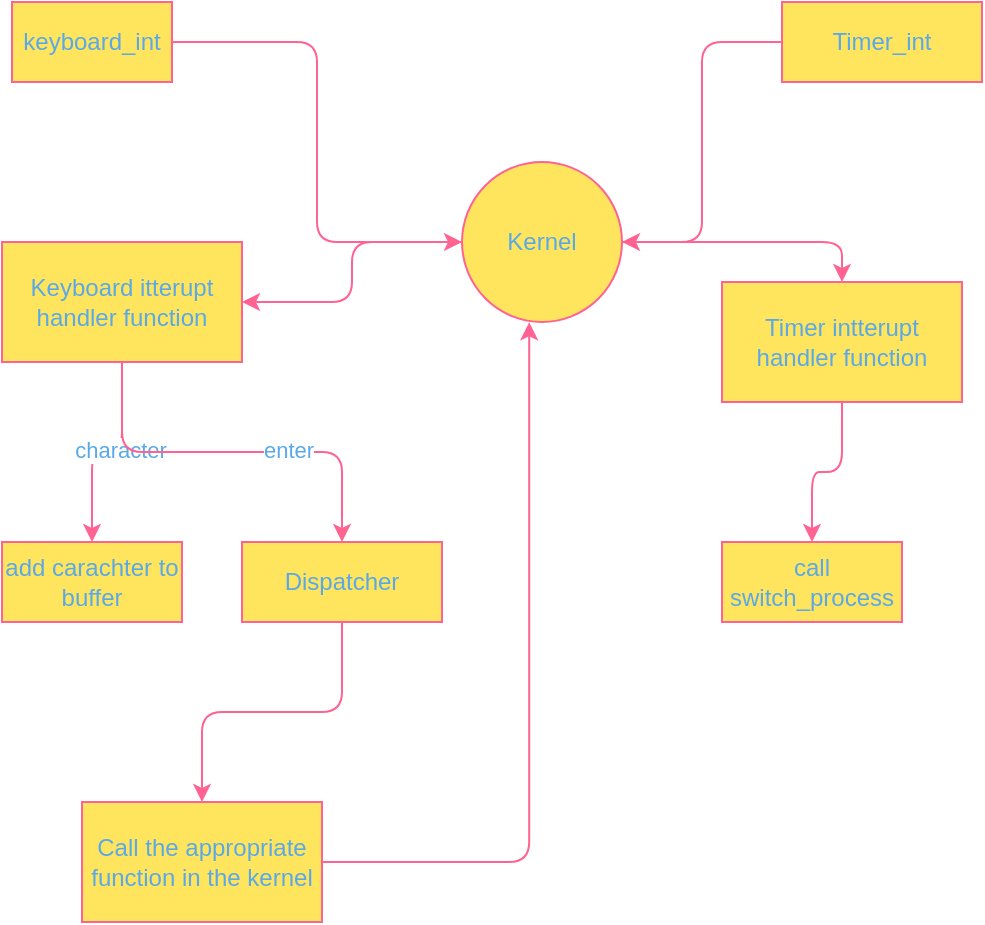 <mxfile>
    <diagram id="IlGijlgV06L5vR1P5pvS" name="Page-1">
        <mxGraphModel dx="606" dy="417" grid="1" gridSize="10" guides="1" tooltips="1" connect="1" arrows="1" fold="1" page="1" pageScale="1" pageWidth="850" pageHeight="1100" math="0" shadow="0">
            <root>
                <mxCell id="0"/>
                <mxCell id="1" parent="0"/>
                <mxCell id="33" style="edgeStyle=orthogonalEdgeStyle;rounded=1;sketch=0;orthogonalLoop=1;jettySize=auto;html=1;strokeColor=#FF6392;fillColor=#FFE45E;fontColor=#5AA9E6;" edge="1" parent="1" source="2" target="10">
                    <mxGeometry relative="1" as="geometry"/>
                </mxCell>
                <mxCell id="34" style="edgeStyle=orthogonalEdgeStyle;rounded=1;sketch=0;orthogonalLoop=1;jettySize=auto;html=1;entryX=0.5;entryY=0;entryDx=0;entryDy=0;strokeColor=#FF6392;fillColor=#FFE45E;fontColor=#5AA9E6;" edge="1" parent="1" source="2" target="18">
                    <mxGeometry relative="1" as="geometry"/>
                </mxCell>
                <mxCell id="2" value="Kernel&lt;br&gt;" style="ellipse;whiteSpace=wrap;html=1;fillColor=#FFE45E;strokeColor=#FF6392;fontColor=#5AA9E6;" vertex="1" parent="1">
                    <mxGeometry x="300" y="90" width="80" height="80" as="geometry"/>
                </mxCell>
                <mxCell id="35" style="edgeStyle=orthogonalEdgeStyle;rounded=1;sketch=0;orthogonalLoop=1;jettySize=auto;html=1;entryX=0;entryY=0.5;entryDx=0;entryDy=0;strokeColor=#FF6392;fillColor=#FFE45E;fontColor=#5AA9E6;" edge="1" parent="1" source="3" target="2">
                    <mxGeometry relative="1" as="geometry"/>
                </mxCell>
                <mxCell id="3" value="keyboard_int" style="whiteSpace=wrap;html=1;fillColor=#FFE45E;strokeColor=#FF6392;fontColor=#5AA9E6;" vertex="1" parent="1">
                    <mxGeometry x="75" y="10" width="80" height="40" as="geometry"/>
                </mxCell>
                <mxCell id="36" style="edgeStyle=orthogonalEdgeStyle;rounded=1;sketch=0;orthogonalLoop=1;jettySize=auto;html=1;exitX=0;exitY=0.5;exitDx=0;exitDy=0;entryX=1;entryY=0.5;entryDx=0;entryDy=0;strokeColor=#FF6392;fillColor=#FFE45E;fontColor=#5AA9E6;" edge="1" parent="1" source="9" target="2">
                    <mxGeometry relative="1" as="geometry"/>
                </mxCell>
                <mxCell id="9" value="Timer_int" style="whiteSpace=wrap;html=1;rounded=0;sketch=0;strokeColor=#FF6392;fillColor=#FFE45E;fontColor=#5AA9E6;" vertex="1" parent="1">
                    <mxGeometry x="460" y="10" width="100" height="40" as="geometry"/>
                </mxCell>
                <mxCell id="21" style="edgeStyle=orthogonalEdgeStyle;rounded=1;sketch=0;orthogonalLoop=1;jettySize=auto;html=1;exitX=0.5;exitY=1;exitDx=0;exitDy=0;strokeColor=#FF6392;fillColor=#FFE45E;fontColor=#5AA9E6;" edge="1" parent="1" source="10" target="20">
                    <mxGeometry relative="1" as="geometry"/>
                </mxCell>
                <mxCell id="22" value="character" style="edgeLabel;html=1;align=center;verticalAlign=middle;resizable=0;points=[];fontColor=#5AA9E6;" vertex="1" connectable="0" parent="21">
                    <mxGeometry x="-0.173" y="-1" relative="1" as="geometry">
                        <mxPoint as="offset"/>
                    </mxGeometry>
                </mxCell>
                <mxCell id="24" style="edgeStyle=orthogonalEdgeStyle;rounded=1;sketch=0;orthogonalLoop=1;jettySize=auto;html=1;entryX=0.5;entryY=0;entryDx=0;entryDy=0;strokeColor=#FF6392;fillColor=#FFE45E;fontColor=#5AA9E6;" edge="1" parent="1" source="10" target="23">
                    <mxGeometry relative="1" as="geometry"/>
                </mxCell>
                <mxCell id="25" value="enter&lt;br&gt;" style="edgeLabel;html=1;align=center;verticalAlign=middle;resizable=0;points=[];fontColor=#5AA9E6;" vertex="1" connectable="0" parent="24">
                    <mxGeometry x="0.277" y="1" relative="1" as="geometry">
                        <mxPoint as="offset"/>
                    </mxGeometry>
                </mxCell>
                <mxCell id="10" value="Keyboard itterupt handler function" style="whiteSpace=wrap;html=1;rounded=0;sketch=0;strokeColor=#FF6392;fillColor=#FFE45E;fontColor=#5AA9E6;" vertex="1" parent="1">
                    <mxGeometry x="70" y="130" width="120" height="60" as="geometry"/>
                </mxCell>
                <mxCell id="29" style="edgeStyle=orthogonalEdgeStyle;rounded=1;sketch=0;orthogonalLoop=1;jettySize=auto;html=1;entryX=0.5;entryY=0;entryDx=0;entryDy=0;strokeColor=#FF6392;fillColor=#FFE45E;fontColor=#5AA9E6;" edge="1" parent="1" source="18" target="28">
                    <mxGeometry relative="1" as="geometry"/>
                </mxCell>
                <mxCell id="18" value="Timer intterupt handler function" style="whiteSpace=wrap;html=1;rounded=0;sketch=0;strokeColor=#FF6392;fillColor=#FFE45E;fontColor=#5AA9E6;" vertex="1" parent="1">
                    <mxGeometry x="430" y="150" width="120" height="60" as="geometry"/>
                </mxCell>
                <mxCell id="20" value="add carachter to buffer" style="whiteSpace=wrap;html=1;rounded=0;sketch=0;strokeColor=#FF6392;fillColor=#FFE45E;fontColor=#5AA9E6;" vertex="1" parent="1">
                    <mxGeometry x="70" y="280" width="90" height="40" as="geometry"/>
                </mxCell>
                <mxCell id="27" style="edgeStyle=orthogonalEdgeStyle;rounded=1;sketch=0;orthogonalLoop=1;jettySize=auto;html=1;strokeColor=#FF6392;fillColor=#FFE45E;fontColor=#5AA9E6;" edge="1" parent="1" source="23" target="26">
                    <mxGeometry relative="1" as="geometry"/>
                </mxCell>
                <mxCell id="23" value="Dispatcher" style="whiteSpace=wrap;html=1;rounded=0;sketch=0;strokeColor=#FF6392;fillColor=#FFE45E;fontColor=#5AA9E6;" vertex="1" parent="1">
                    <mxGeometry x="190" y="280" width="100" height="40" as="geometry"/>
                </mxCell>
                <mxCell id="30" style="edgeStyle=orthogonalEdgeStyle;rounded=1;sketch=0;orthogonalLoop=1;jettySize=auto;html=1;entryX=0.42;entryY=1.002;entryDx=0;entryDy=0;entryPerimeter=0;strokeColor=#FF6392;fillColor=#FFE45E;fontColor=#5AA9E6;" edge="1" parent="1" source="26" target="2">
                    <mxGeometry relative="1" as="geometry"/>
                </mxCell>
                <mxCell id="26" value="Call the appropriate function in the kernel" style="whiteSpace=wrap;html=1;rounded=0;sketch=0;strokeColor=#FF6392;fillColor=#FFE45E;fontColor=#5AA9E6;" vertex="1" parent="1">
                    <mxGeometry x="110" y="410" width="120" height="60" as="geometry"/>
                </mxCell>
                <mxCell id="28" value="call switch_process" style="whiteSpace=wrap;html=1;rounded=0;sketch=0;strokeColor=#FF6392;fillColor=#FFE45E;fontColor=#5AA9E6;" vertex="1" parent="1">
                    <mxGeometry x="430" y="280" width="90" height="40" as="geometry"/>
                </mxCell>
            </root>
        </mxGraphModel>
    </diagram>
</mxfile>